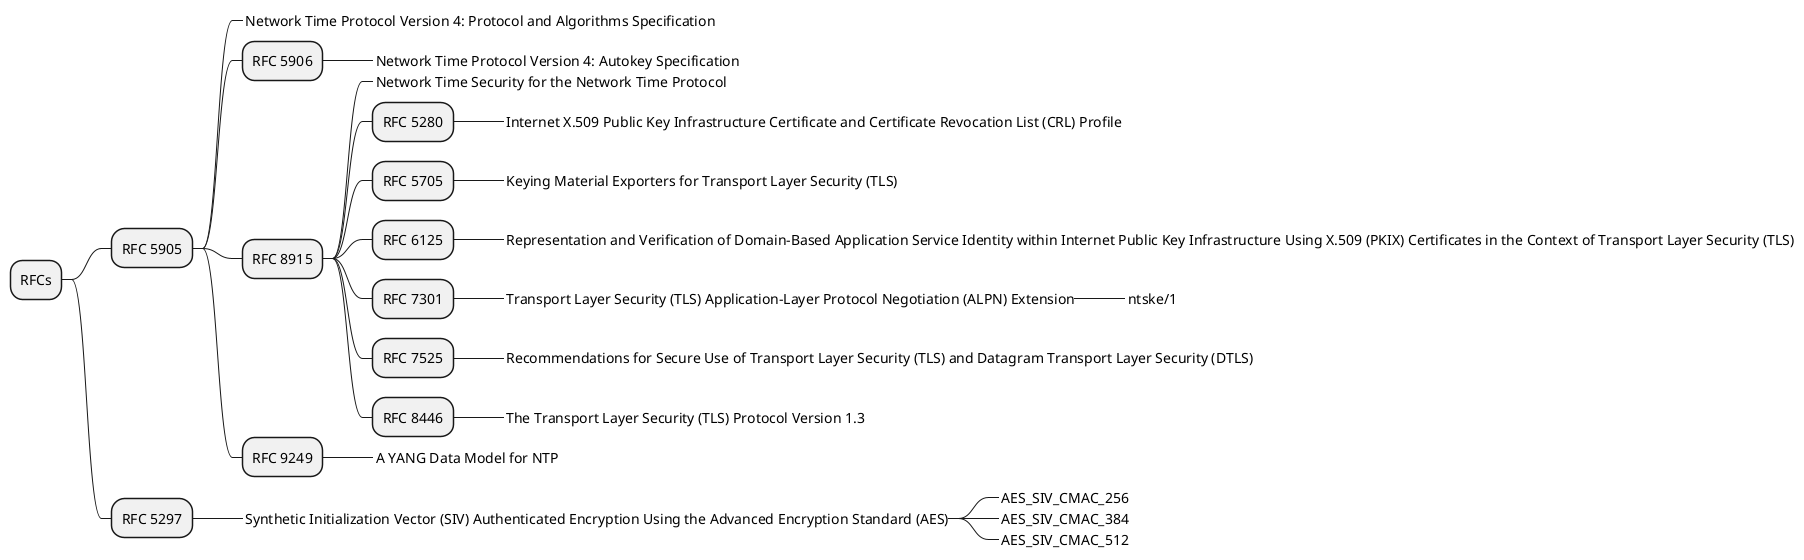 @startmindmap
* RFCs
** RFC 5905
***_ Network Time Protocol Version 4: Protocol and Algorithms Specification
*** RFC 5906
****_ Network Time Protocol Version 4: Autokey Specification
*** RFC 8915
****_ Network Time Security for the Network Time Protocol
**** RFC 5280
*****_ Internet X.509 Public Key Infrastructure Certificate and Certificate Revocation List (CRL) Profile
**** RFC 5705
*****_ Keying Material Exporters for Transport Layer Security (TLS)
**** RFC 6125
*****_ Representation and Verification of Domain-Based Application Service Identity within Internet Public Key Infrastructure Using X.509 (PKIX) Certificates in the Context of Transport Layer Security (TLS)
**** RFC 7301
*****_ Transport Layer Security (TLS) Application-Layer Protocol Negotiation (ALPN) Extension
******_ ntske/1
**** RFC 7525
*****_ Recommendations for Secure Use of Transport Layer Security (TLS) and Datagram Transport Layer Security (DTLS)
**** RFC 8446
*****_ The Transport Layer Security (TLS) Protocol Version 1.3
*** RFC 9249
****_ A YANG Data Model for NTP
** RFC 5297
***_ Synthetic Initialization Vector (SIV) Authenticated Encryption Using the Advanced Encryption Standard (AES)
****_ AES_SIV_CMAC_256
****_ AES_SIV_CMAC_384
****_ AES_SIV_CMAC_512

@endmindmap
